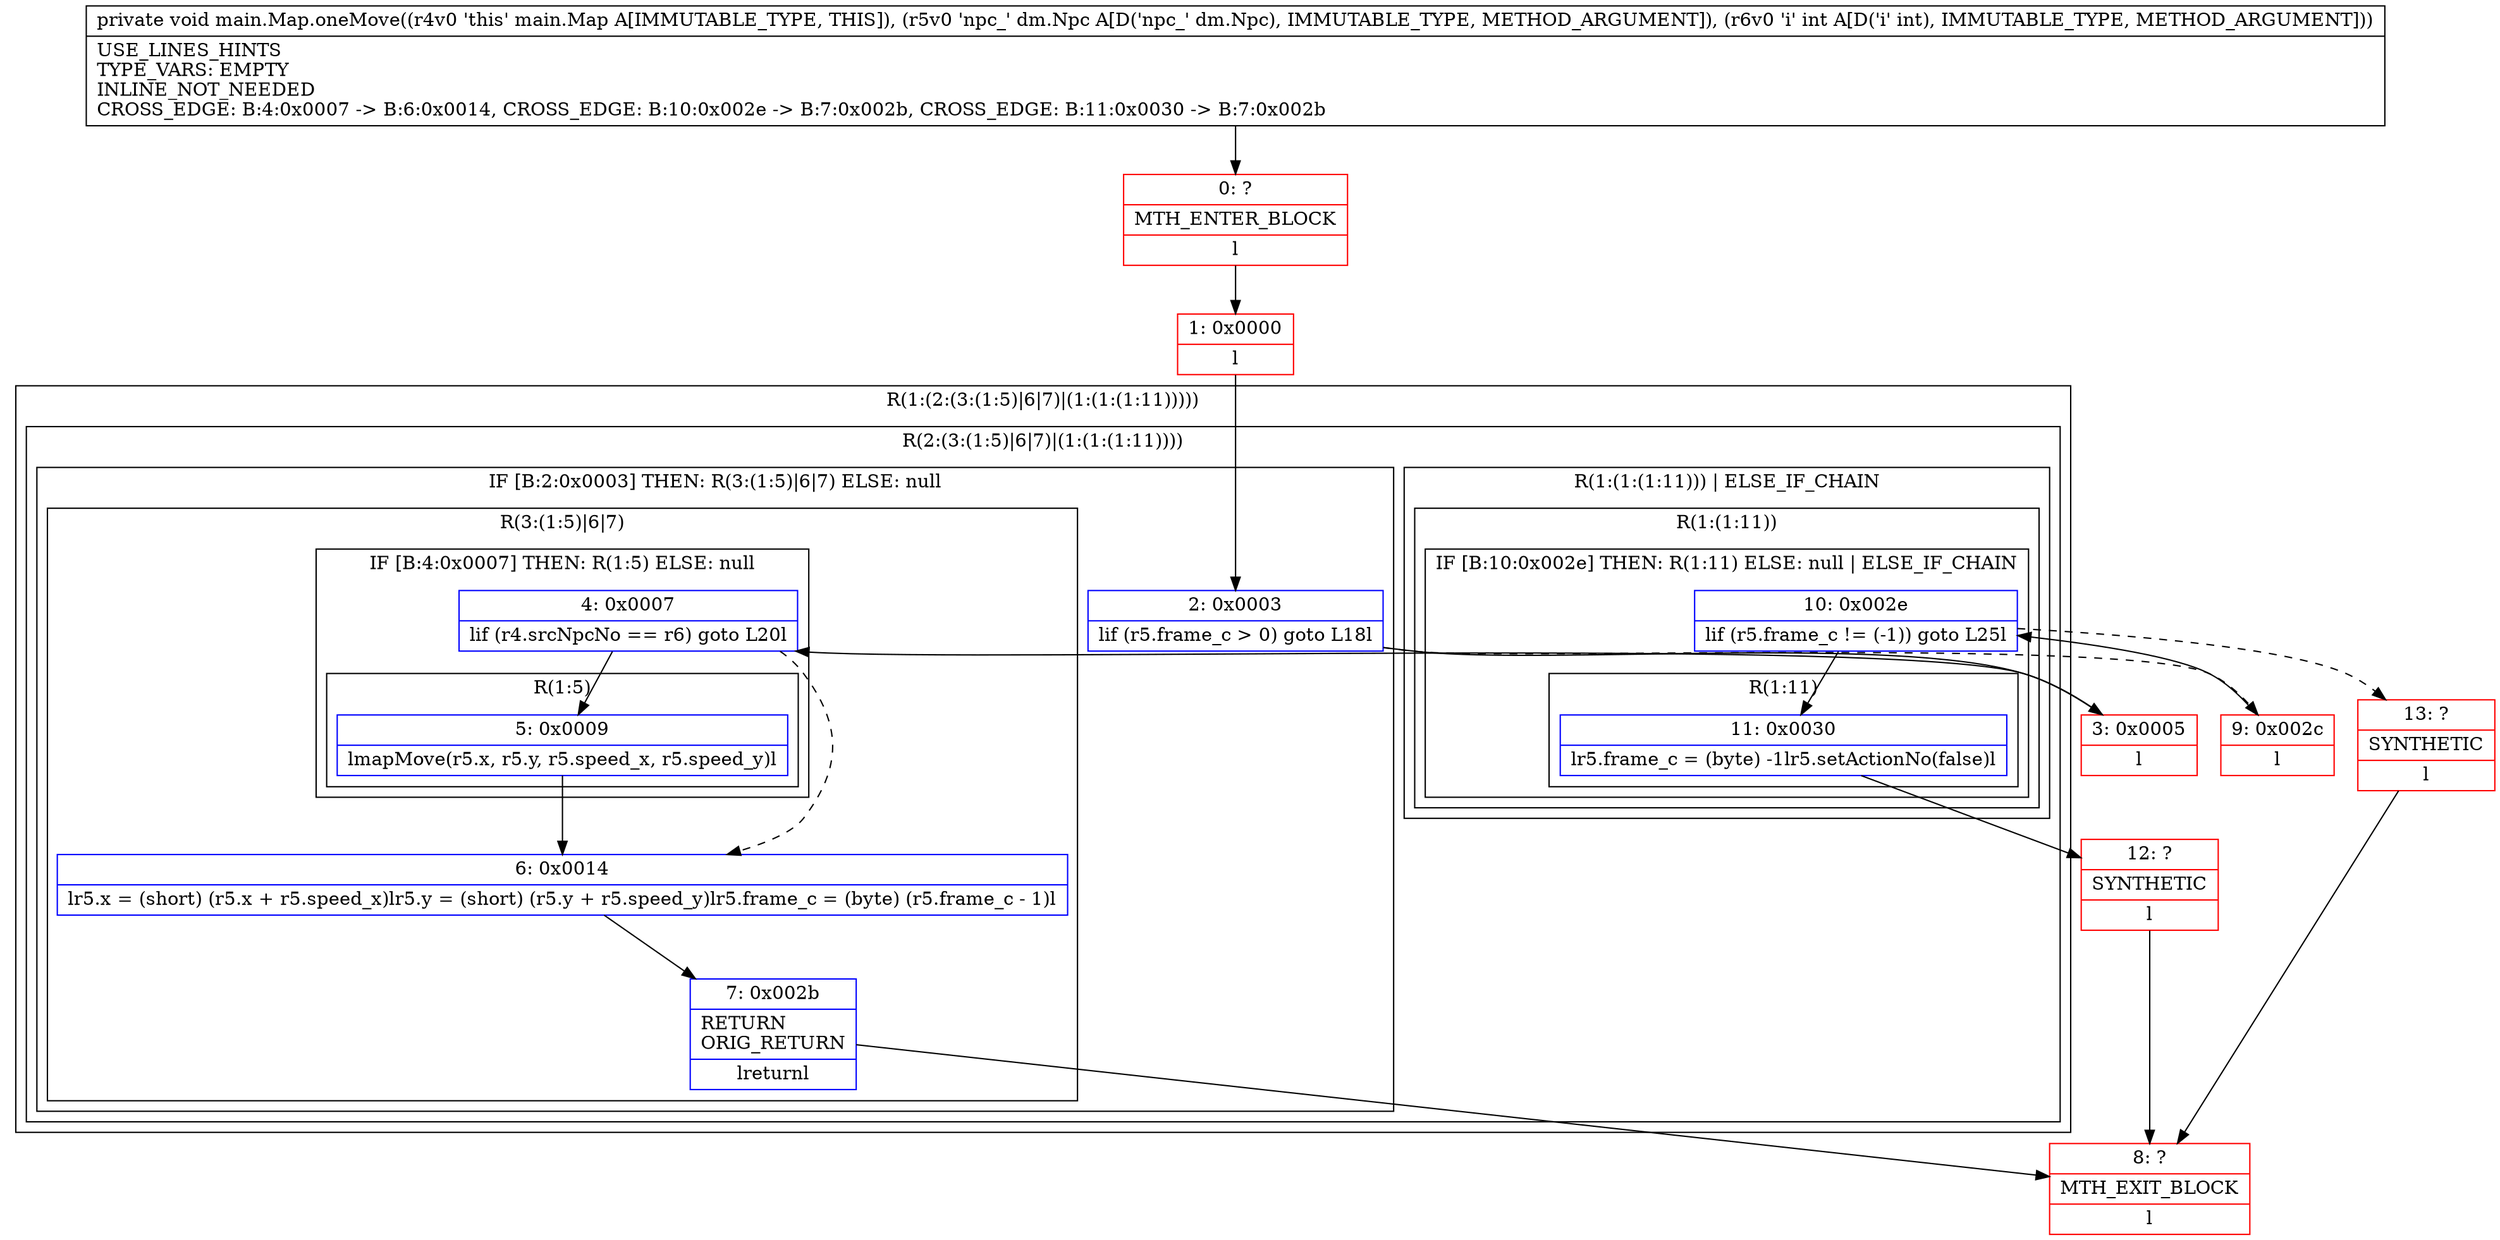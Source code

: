 digraph "CFG formain.Map.oneMove(Ldm\/Npc;I)V" {
subgraph cluster_Region_89663038 {
label = "R(1:(2:(3:(1:5)|6|7)|(1:(1:(1:11)))))";
node [shape=record,color=blue];
subgraph cluster_Region_142866064 {
label = "R(2:(3:(1:5)|6|7)|(1:(1:(1:11))))";
node [shape=record,color=blue];
subgraph cluster_IfRegion_942804299 {
label = "IF [B:2:0x0003] THEN: R(3:(1:5)|6|7) ELSE: null";
node [shape=record,color=blue];
Node_2 [shape=record,label="{2\:\ 0x0003|lif (r5.frame_c \> 0) goto L18l}"];
subgraph cluster_Region_996636714 {
label = "R(3:(1:5)|6|7)";
node [shape=record,color=blue];
subgraph cluster_IfRegion_2143998126 {
label = "IF [B:4:0x0007] THEN: R(1:5) ELSE: null";
node [shape=record,color=blue];
Node_4 [shape=record,label="{4\:\ 0x0007|lif (r4.srcNpcNo == r6) goto L20l}"];
subgraph cluster_Region_1760206513 {
label = "R(1:5)";
node [shape=record,color=blue];
Node_5 [shape=record,label="{5\:\ 0x0009|lmapMove(r5.x, r5.y, r5.speed_x, r5.speed_y)l}"];
}
}
Node_6 [shape=record,label="{6\:\ 0x0014|lr5.x = (short) (r5.x + r5.speed_x)lr5.y = (short) (r5.y + r5.speed_y)lr5.frame_c = (byte) (r5.frame_c \- 1)l}"];
Node_7 [shape=record,label="{7\:\ 0x002b|RETURN\lORIG_RETURN\l|lreturnl}"];
}
}
subgraph cluster_Region_1083874994 {
label = "R(1:(1:(1:11))) | ELSE_IF_CHAIN\l";
node [shape=record,color=blue];
subgraph cluster_Region_1086068899 {
label = "R(1:(1:11))";
node [shape=record,color=blue];
subgraph cluster_IfRegion_1775955898 {
label = "IF [B:10:0x002e] THEN: R(1:11) ELSE: null | ELSE_IF_CHAIN\l";
node [shape=record,color=blue];
Node_10 [shape=record,label="{10\:\ 0x002e|lif (r5.frame_c != (\-1)) goto L25l}"];
subgraph cluster_Region_1442446118 {
label = "R(1:11)";
node [shape=record,color=blue];
Node_11 [shape=record,label="{11\:\ 0x0030|lr5.frame_c = (byte) \-1lr5.setActionNo(false)l}"];
}
}
}
}
}
}
Node_0 [shape=record,color=red,label="{0\:\ ?|MTH_ENTER_BLOCK\l|l}"];
Node_1 [shape=record,color=red,label="{1\:\ 0x0000|l}"];
Node_3 [shape=record,color=red,label="{3\:\ 0x0005|l}"];
Node_8 [shape=record,color=red,label="{8\:\ ?|MTH_EXIT_BLOCK\l|l}"];
Node_9 [shape=record,color=red,label="{9\:\ 0x002c|l}"];
Node_12 [shape=record,color=red,label="{12\:\ ?|SYNTHETIC\l|l}"];
Node_13 [shape=record,color=red,label="{13\:\ ?|SYNTHETIC\l|l}"];
MethodNode[shape=record,label="{private void main.Map.oneMove((r4v0 'this' main.Map A[IMMUTABLE_TYPE, THIS]), (r5v0 'npc_' dm.Npc A[D('npc_' dm.Npc), IMMUTABLE_TYPE, METHOD_ARGUMENT]), (r6v0 'i' int A[D('i' int), IMMUTABLE_TYPE, METHOD_ARGUMENT]))  | USE_LINES_HINTS\lTYPE_VARS: EMPTY\lINLINE_NOT_NEEDED\lCROSS_EDGE: B:4:0x0007 \-\> B:6:0x0014, CROSS_EDGE: B:10:0x002e \-\> B:7:0x002b, CROSS_EDGE: B:11:0x0030 \-\> B:7:0x002b\l}"];
MethodNode -> Node_0;
Node_2 -> Node_3;
Node_2 -> Node_9[style=dashed];
Node_4 -> Node_5;
Node_4 -> Node_6[style=dashed];
Node_5 -> Node_6;
Node_6 -> Node_7;
Node_7 -> Node_8;
Node_10 -> Node_11;
Node_10 -> Node_13[style=dashed];
Node_11 -> Node_12;
Node_0 -> Node_1;
Node_1 -> Node_2;
Node_3 -> Node_4;
Node_9 -> Node_10;
Node_12 -> Node_8;
Node_13 -> Node_8;
}

